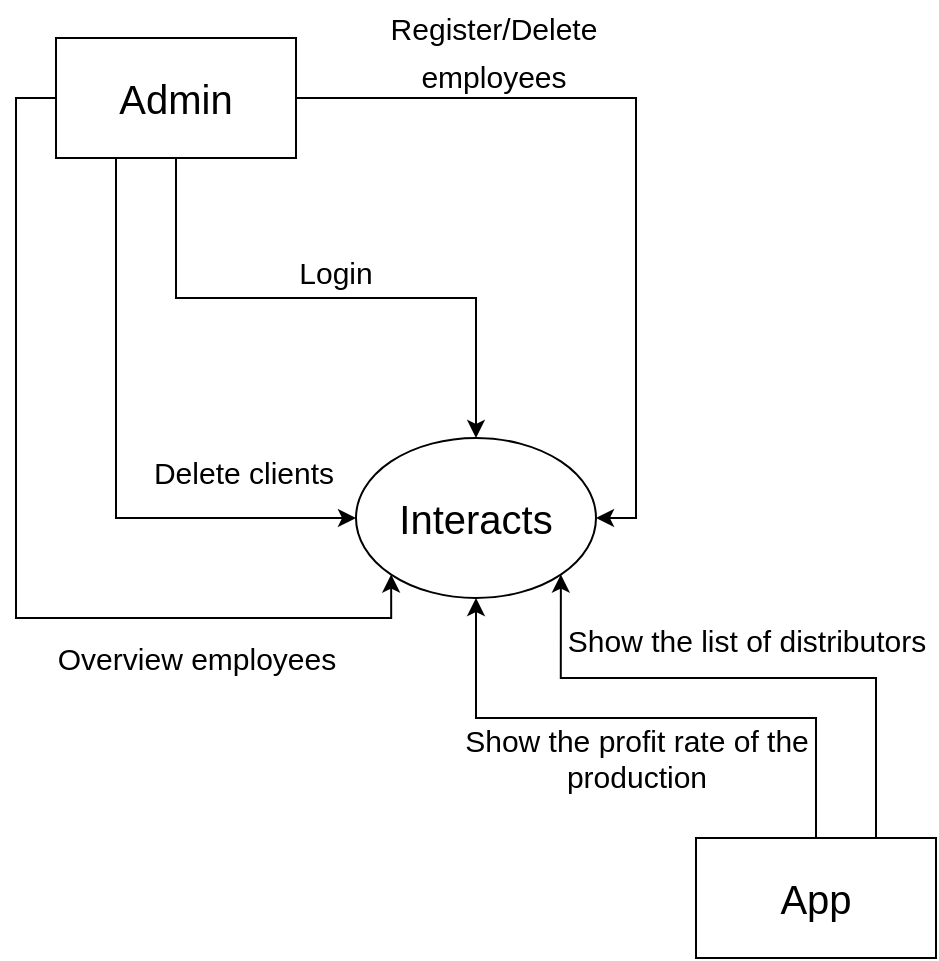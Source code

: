<mxfile version="18.0.1"><diagram id="Zi0oP2iiFPMa1zzfzHkI" name="Page-1"><mxGraphModel dx="1153" dy="648" grid="1" gridSize="10" guides="1" tooltips="1" connect="1" arrows="1" fold="1" page="1" pageScale="1" pageWidth="827" pageHeight="1169" math="0" shadow="0"><root><mxCell id="0"/><mxCell id="1" parent="0"/><mxCell id="qKv5aCaOz45zPpJTFGP1-7" style="edgeStyle=orthogonalEdgeStyle;rounded=0;orthogonalLoop=1;jettySize=auto;html=1;exitX=0.5;exitY=1;exitDx=0;exitDy=0;entryX=0.5;entryY=0;entryDx=0;entryDy=0;fontSize=20;" edge="1" parent="1" source="qKv5aCaOz45zPpJTFGP1-3" target="qKv5aCaOz45zPpJTFGP1-5"><mxGeometry relative="1" as="geometry"/></mxCell><mxCell id="qKv5aCaOz45zPpJTFGP1-9" style="edgeStyle=orthogonalEdgeStyle;rounded=0;orthogonalLoop=1;jettySize=auto;html=1;exitX=0.25;exitY=1;exitDx=0;exitDy=0;entryX=0;entryY=0.5;entryDx=0;entryDy=0;fontSize=15;" edge="1" parent="1" source="qKv5aCaOz45zPpJTFGP1-3" target="qKv5aCaOz45zPpJTFGP1-5"><mxGeometry relative="1" as="geometry"/></mxCell><mxCell id="qKv5aCaOz45zPpJTFGP1-11" style="edgeStyle=orthogonalEdgeStyle;rounded=0;orthogonalLoop=1;jettySize=auto;html=1;exitX=1;exitY=0.5;exitDx=0;exitDy=0;entryX=1;entryY=0.5;entryDx=0;entryDy=0;fontSize=15;" edge="1" parent="1" source="qKv5aCaOz45zPpJTFGP1-3" target="qKv5aCaOz45zPpJTFGP1-5"><mxGeometry relative="1" as="geometry"/></mxCell><mxCell id="qKv5aCaOz45zPpJTFGP1-16" style="edgeStyle=orthogonalEdgeStyle;rounded=0;orthogonalLoop=1;jettySize=auto;html=1;exitX=0;exitY=0.5;exitDx=0;exitDy=0;entryX=0;entryY=1;entryDx=0;entryDy=0;fontSize=15;" edge="1" parent="1" source="qKv5aCaOz45zPpJTFGP1-3" target="qKv5aCaOz45zPpJTFGP1-5"><mxGeometry relative="1" as="geometry"><Array as="points"><mxPoint x="110" y="100"/><mxPoint x="110" y="360"/><mxPoint x="298" y="360"/></Array></mxGeometry></mxCell><mxCell id="qKv5aCaOz45zPpJTFGP1-3" value="Admin" style="rounded=0;whiteSpace=wrap;html=1;fontSize=20;" vertex="1" parent="1"><mxGeometry x="130" y="70" width="120" height="60" as="geometry"/></mxCell><mxCell id="qKv5aCaOz45zPpJTFGP1-5" value="Interacts" style="ellipse;whiteSpace=wrap;html=1;fontSize=20;" vertex="1" parent="1"><mxGeometry x="280" y="270" width="120" height="80" as="geometry"/></mxCell><mxCell id="qKv5aCaOz45zPpJTFGP1-17" style="edgeStyle=orthogonalEdgeStyle;rounded=0;orthogonalLoop=1;jettySize=auto;html=1;exitX=0.5;exitY=0;exitDx=0;exitDy=0;entryX=0.5;entryY=1;entryDx=0;entryDy=0;fontSize=15;" edge="1" parent="1" source="qKv5aCaOz45zPpJTFGP1-6" target="qKv5aCaOz45zPpJTFGP1-5"><mxGeometry relative="1" as="geometry"/></mxCell><mxCell id="qKv5aCaOz45zPpJTFGP1-19" style="edgeStyle=orthogonalEdgeStyle;rounded=0;orthogonalLoop=1;jettySize=auto;html=1;exitX=0.75;exitY=0;exitDx=0;exitDy=0;entryX=1;entryY=1;entryDx=0;entryDy=0;fontSize=15;" edge="1" parent="1" source="qKv5aCaOz45zPpJTFGP1-6" target="qKv5aCaOz45zPpJTFGP1-5"><mxGeometry relative="1" as="geometry"><Array as="points"><mxPoint x="540" y="390"/><mxPoint x="382" y="390"/></Array></mxGeometry></mxCell><mxCell id="qKv5aCaOz45zPpJTFGP1-6" value="App" style="rounded=0;whiteSpace=wrap;html=1;fontSize=20;" vertex="1" parent="1"><mxGeometry x="450" y="470" width="120" height="60" as="geometry"/></mxCell><mxCell id="qKv5aCaOz45zPpJTFGP1-8" value="&lt;font style=&quot;font-size: 15px;&quot;&gt;Login&lt;/font&gt;" style="text;html=1;strokeColor=none;fillColor=none;align=center;verticalAlign=middle;whiteSpace=wrap;rounded=0;fontSize=20;" vertex="1" parent="1"><mxGeometry x="240" y="170" width="60" height="30" as="geometry"/></mxCell><mxCell id="qKv5aCaOz45zPpJTFGP1-10" value="&lt;font style=&quot;font-size: 15px;&quot;&gt;Delete clients&lt;/font&gt;" style="text;html=1;strokeColor=none;fillColor=none;align=center;verticalAlign=middle;whiteSpace=wrap;rounded=0;fontSize=20;" vertex="1" parent="1"><mxGeometry x="164" y="270" width="120" height="30" as="geometry"/></mxCell><mxCell id="qKv5aCaOz45zPpJTFGP1-12" value="&lt;font style=&quot;font-size: 15px;&quot;&gt;Register/Delete employees&lt;/font&gt;" style="text;html=1;strokeColor=none;fillColor=none;align=center;verticalAlign=middle;whiteSpace=wrap;rounded=0;fontSize=20;" vertex="1" parent="1"><mxGeometry x="284" y="60" width="130" height="30" as="geometry"/></mxCell><mxCell id="qKv5aCaOz45zPpJTFGP1-18" value="Show the profit rate of the&lt;br&gt;production" style="text;html=1;align=center;verticalAlign=middle;resizable=0;points=[];autosize=1;strokeColor=none;fillColor=none;fontSize=15;" vertex="1" parent="1"><mxGeometry x="335" y="410" width="170" height="40" as="geometry"/></mxCell><mxCell id="qKv5aCaOz45zPpJTFGP1-20" value="Show the list of distributors" style="text;html=1;align=center;verticalAlign=middle;resizable=0;points=[];autosize=1;strokeColor=none;fillColor=none;fontSize=15;" vertex="1" parent="1"><mxGeometry x="385" y="361" width="180" height="20" as="geometry"/></mxCell><mxCell id="qKv5aCaOz45zPpJTFGP1-21" value="Overview employees" style="text;html=1;align=center;verticalAlign=middle;resizable=0;points=[];autosize=1;strokeColor=none;fillColor=none;fontSize=15;" vertex="1" parent="1"><mxGeometry x="130" y="370" width="140" height="20" as="geometry"/></mxCell></root></mxGraphModel></diagram></mxfile>